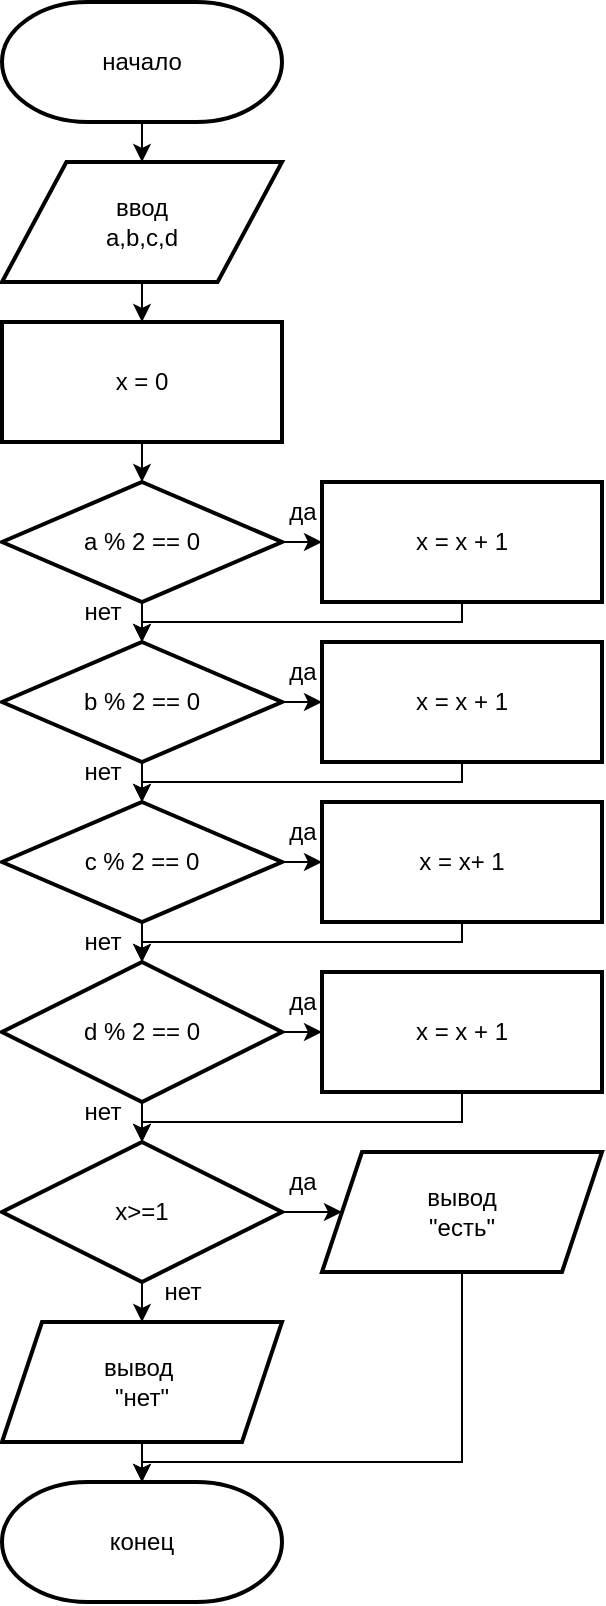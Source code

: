 <mxfile version="20.4.1" type="device"><diagram id="C5RBs43oDa-KdzZeNtuy" name="Page-1"><mxGraphModel dx="1417" dy="794" grid="1" gridSize="10" guides="1" tooltips="1" connect="1" arrows="1" fold="1" page="1" pageScale="1" pageWidth="827" pageHeight="1169" math="0" shadow="0"><root><mxCell id="WIyWlLk6GJQsqaUBKTNV-0"/><mxCell id="WIyWlLk6GJQsqaUBKTNV-1" parent="WIyWlLk6GJQsqaUBKTNV-0"/><mxCell id="fLfdAUkcyQEi1S1cZ3hn-3" value="" style="edgeStyle=orthogonalEdgeStyle;rounded=0;orthogonalLoop=1;jettySize=auto;html=1;" parent="WIyWlLk6GJQsqaUBKTNV-1" source="fLfdAUkcyQEi1S1cZ3hn-1" target="fLfdAUkcyQEi1S1cZ3hn-2" edge="1"><mxGeometry relative="1" as="geometry"/></mxCell><mxCell id="fLfdAUkcyQEi1S1cZ3hn-1" value="начало" style="strokeWidth=2;html=1;shape=mxgraph.flowchart.terminator;whiteSpace=wrap;" parent="WIyWlLk6GJQsqaUBKTNV-1" vertex="1"><mxGeometry x="140" y="40" width="140" height="60" as="geometry"/></mxCell><mxCell id="fLfdAUkcyQEi1S1cZ3hn-5" value="" style="edgeStyle=orthogonalEdgeStyle;rounded=0;orthogonalLoop=1;jettySize=auto;html=1;" parent="WIyWlLk6GJQsqaUBKTNV-1" source="fLfdAUkcyQEi1S1cZ3hn-2" target="fLfdAUkcyQEi1S1cZ3hn-4" edge="1"><mxGeometry relative="1" as="geometry"/></mxCell><mxCell id="fLfdAUkcyQEi1S1cZ3hn-2" value="ввод&lt;br&gt;a,b,c,d" style="shape=parallelogram;html=1;strokeWidth=2;perimeter=parallelogramPerimeter;whiteSpace=wrap;rounded=0;arcSize=12;size=0.23;" parent="WIyWlLk6GJQsqaUBKTNV-1" vertex="1"><mxGeometry x="140" y="120" width="140" height="60" as="geometry"/></mxCell><mxCell id="fLfdAUkcyQEi1S1cZ3hn-8" value="" style="edgeStyle=orthogonalEdgeStyle;rounded=0;orthogonalLoop=1;jettySize=auto;html=1;" parent="WIyWlLk6GJQsqaUBKTNV-1" source="fLfdAUkcyQEi1S1cZ3hn-4" target="fLfdAUkcyQEi1S1cZ3hn-7" edge="1"><mxGeometry relative="1" as="geometry"/></mxCell><mxCell id="fLfdAUkcyQEi1S1cZ3hn-4" value="х = 0" style="rounded=0;whiteSpace=wrap;html=1;absoluteArcSize=1;arcSize=14;strokeWidth=2;" parent="WIyWlLk6GJQsqaUBKTNV-1" vertex="1"><mxGeometry x="140" y="200" width="140" height="60" as="geometry"/></mxCell><mxCell id="fLfdAUkcyQEi1S1cZ3hn-10" value="" style="edgeStyle=orthogonalEdgeStyle;rounded=0;orthogonalLoop=1;jettySize=auto;html=1;" parent="WIyWlLk6GJQsqaUBKTNV-1" source="fLfdAUkcyQEi1S1cZ3hn-7" target="fLfdAUkcyQEi1S1cZ3hn-9" edge="1"><mxGeometry relative="1" as="geometry"/></mxCell><mxCell id="fLfdAUkcyQEi1S1cZ3hn-12" value="" style="edgeStyle=orthogonalEdgeStyle;rounded=0;orthogonalLoop=1;jettySize=auto;html=1;" parent="WIyWlLk6GJQsqaUBKTNV-1" source="fLfdAUkcyQEi1S1cZ3hn-7" edge="1"><mxGeometry relative="1" as="geometry"><mxPoint x="210.032" y="360.016" as="targetPoint"/></mxGeometry></mxCell><mxCell id="fLfdAUkcyQEi1S1cZ3hn-7" value="а % 2 == 0" style="strokeWidth=2;html=1;shape=mxgraph.flowchart.decision;whiteSpace=wrap;rounded=0;" parent="WIyWlLk6GJQsqaUBKTNV-1" vertex="1"><mxGeometry x="140" y="280" width="140" height="60" as="geometry"/></mxCell><mxCell id="fLfdAUkcyQEi1S1cZ3hn-15" value="" style="edgeStyle=orthogonalEdgeStyle;rounded=0;orthogonalLoop=1;jettySize=auto;html=1;" parent="WIyWlLk6GJQsqaUBKTNV-1" source="fLfdAUkcyQEi1S1cZ3hn-9" target="fLfdAUkcyQEi1S1cZ3hn-14" edge="1"><mxGeometry relative="1" as="geometry"><Array as="points"><mxPoint x="370" y="350"/><mxPoint x="210" y="350"/></Array></mxGeometry></mxCell><mxCell id="fLfdAUkcyQEi1S1cZ3hn-9" value="х = х + 1" style="rounded=0;whiteSpace=wrap;html=1;strokeWidth=2;" parent="WIyWlLk6GJQsqaUBKTNV-1" vertex="1"><mxGeometry x="300" y="280" width="140" height="60" as="geometry"/></mxCell><mxCell id="fLfdAUkcyQEi1S1cZ3hn-25" value="" style="edgeStyle=orthogonalEdgeStyle;rounded=0;orthogonalLoop=1;jettySize=auto;html=1;" parent="WIyWlLk6GJQsqaUBKTNV-1" source="fLfdAUkcyQEi1S1cZ3hn-14" target="fLfdAUkcyQEi1S1cZ3hn-24" edge="1"><mxGeometry relative="1" as="geometry"/></mxCell><mxCell id="fLfdAUkcyQEi1S1cZ3hn-28" value="" style="edgeStyle=orthogonalEdgeStyle;rounded=0;orthogonalLoop=1;jettySize=auto;html=1;" parent="WIyWlLk6GJQsqaUBKTNV-1" source="fLfdAUkcyQEi1S1cZ3hn-14" target="fLfdAUkcyQEi1S1cZ3hn-26" edge="1"><mxGeometry relative="1" as="geometry"/></mxCell><mxCell id="fLfdAUkcyQEi1S1cZ3hn-14" value="b % 2 == 0" style="rhombus;whiteSpace=wrap;html=1;rounded=0;strokeWidth=2;" parent="WIyWlLk6GJQsqaUBKTNV-1" vertex="1"><mxGeometry x="140" y="360" width="140" height="60" as="geometry"/></mxCell><mxCell id="fLfdAUkcyQEi1S1cZ3hn-27" value="" style="edgeStyle=orthogonalEdgeStyle;rounded=0;orthogonalLoop=1;jettySize=auto;html=1;" parent="WIyWlLk6GJQsqaUBKTNV-1" source="fLfdAUkcyQEi1S1cZ3hn-24" target="fLfdAUkcyQEi1S1cZ3hn-26" edge="1"><mxGeometry relative="1" as="geometry"><Array as="points"><mxPoint x="370" y="430"/><mxPoint x="210" y="430"/></Array></mxGeometry></mxCell><mxCell id="fLfdAUkcyQEi1S1cZ3hn-24" value="х = х + 1" style="rounded=0;whiteSpace=wrap;html=1;strokeWidth=2;" parent="WIyWlLk6GJQsqaUBKTNV-1" vertex="1"><mxGeometry x="300" y="360" width="140" height="60" as="geometry"/></mxCell><mxCell id="fLfdAUkcyQEi1S1cZ3hn-30" value="" style="edgeStyle=orthogonalEdgeStyle;rounded=0;orthogonalLoop=1;jettySize=auto;html=1;" parent="WIyWlLk6GJQsqaUBKTNV-1" source="fLfdAUkcyQEi1S1cZ3hn-26" target="fLfdAUkcyQEi1S1cZ3hn-29" edge="1"><mxGeometry relative="1" as="geometry"/></mxCell><mxCell id="fLfdAUkcyQEi1S1cZ3hn-33" value="" style="edgeStyle=orthogonalEdgeStyle;rounded=0;orthogonalLoop=1;jettySize=auto;html=1;" parent="WIyWlLk6GJQsqaUBKTNV-1" source="fLfdAUkcyQEi1S1cZ3hn-26" target="fLfdAUkcyQEi1S1cZ3hn-31" edge="1"><mxGeometry relative="1" as="geometry"/></mxCell><mxCell id="fLfdAUkcyQEi1S1cZ3hn-26" value="с % 2 == 0" style="rhombus;whiteSpace=wrap;html=1;rounded=0;strokeWidth=2;" parent="WIyWlLk6GJQsqaUBKTNV-1" vertex="1"><mxGeometry x="140" y="440" width="140" height="60" as="geometry"/></mxCell><mxCell id="fLfdAUkcyQEi1S1cZ3hn-32" value="" style="edgeStyle=orthogonalEdgeStyle;rounded=0;orthogonalLoop=1;jettySize=auto;html=1;" parent="WIyWlLk6GJQsqaUBKTNV-1" source="fLfdAUkcyQEi1S1cZ3hn-29" target="fLfdAUkcyQEi1S1cZ3hn-31" edge="1"><mxGeometry relative="1" as="geometry"><Array as="points"><mxPoint x="370" y="510"/><mxPoint x="210" y="510"/></Array></mxGeometry></mxCell><mxCell id="fLfdAUkcyQEi1S1cZ3hn-29" value="х = х+ 1" style="whiteSpace=wrap;html=1;rounded=0;strokeWidth=2;" parent="WIyWlLk6GJQsqaUBKTNV-1" vertex="1"><mxGeometry x="300" y="440" width="140" height="60" as="geometry"/></mxCell><mxCell id="fLfdAUkcyQEi1S1cZ3hn-36" value="" style="edgeStyle=orthogonalEdgeStyle;rounded=0;orthogonalLoop=1;jettySize=auto;html=1;" parent="WIyWlLk6GJQsqaUBKTNV-1" source="fLfdAUkcyQEi1S1cZ3hn-31" target="fLfdAUkcyQEi1S1cZ3hn-34" edge="1"><mxGeometry relative="1" as="geometry"/></mxCell><mxCell id="fLfdAUkcyQEi1S1cZ3hn-39" value="" style="edgeStyle=orthogonalEdgeStyle;rounded=0;orthogonalLoop=1;jettySize=auto;html=1;" parent="WIyWlLk6GJQsqaUBKTNV-1" source="fLfdAUkcyQEi1S1cZ3hn-31" target="fLfdAUkcyQEi1S1cZ3hn-37" edge="1"><mxGeometry relative="1" as="geometry"/></mxCell><mxCell id="fLfdAUkcyQEi1S1cZ3hn-31" value="d % 2 == 0" style="rhombus;whiteSpace=wrap;html=1;rounded=0;strokeWidth=2;" parent="WIyWlLk6GJQsqaUBKTNV-1" vertex="1"><mxGeometry x="140" y="520" width="140" height="70" as="geometry"/></mxCell><mxCell id="fLfdAUkcyQEi1S1cZ3hn-38" value="" style="edgeStyle=orthogonalEdgeStyle;rounded=0;orthogonalLoop=1;jettySize=auto;html=1;" parent="WIyWlLk6GJQsqaUBKTNV-1" source="fLfdAUkcyQEi1S1cZ3hn-34" target="fLfdAUkcyQEi1S1cZ3hn-37" edge="1"><mxGeometry relative="1" as="geometry"><Array as="points"><mxPoint x="370" y="600"/><mxPoint x="210" y="600"/></Array></mxGeometry></mxCell><mxCell id="fLfdAUkcyQEi1S1cZ3hn-34" value="х = х + 1" style="whiteSpace=wrap;html=1;rounded=0;strokeWidth=2;" parent="WIyWlLk6GJQsqaUBKTNV-1" vertex="1"><mxGeometry x="300" y="525" width="140" height="60" as="geometry"/></mxCell><mxCell id="fLfdAUkcyQEi1S1cZ3hn-41" value="" style="edgeStyle=orthogonalEdgeStyle;rounded=0;orthogonalLoop=1;jettySize=auto;html=1;" parent="WIyWlLk6GJQsqaUBKTNV-1" source="fLfdAUkcyQEi1S1cZ3hn-37" target="fLfdAUkcyQEi1S1cZ3hn-40" edge="1"><mxGeometry relative="1" as="geometry"/></mxCell><mxCell id="fLfdAUkcyQEi1S1cZ3hn-43" value="" style="edgeStyle=orthogonalEdgeStyle;rounded=0;orthogonalLoop=1;jettySize=auto;html=1;" parent="WIyWlLk6GJQsqaUBKTNV-1" source="fLfdAUkcyQEi1S1cZ3hn-37" target="fLfdAUkcyQEi1S1cZ3hn-42" edge="1"><mxGeometry relative="1" as="geometry"/></mxCell><mxCell id="fLfdAUkcyQEi1S1cZ3hn-37" value="х&amp;gt;=1" style="rhombus;whiteSpace=wrap;html=1;rounded=0;strokeWidth=2;" parent="WIyWlLk6GJQsqaUBKTNV-1" vertex="1"><mxGeometry x="140" y="610" width="140" height="70" as="geometry"/></mxCell><mxCell id="fLfdAUkcyQEi1S1cZ3hn-49" style="edgeStyle=orthogonalEdgeStyle;rounded=0;orthogonalLoop=1;jettySize=auto;html=1;" parent="WIyWlLk6GJQsqaUBKTNV-1" source="fLfdAUkcyQEi1S1cZ3hn-40" edge="1"><mxGeometry relative="1" as="geometry"><mxPoint x="210" y="780" as="targetPoint"/><Array as="points"><mxPoint x="370" y="770"/></Array></mxGeometry></mxCell><mxCell id="fLfdAUkcyQEi1S1cZ3hn-40" value="вывод&lt;br&gt;&quot;есть&quot;" style="shape=parallelogram;perimeter=parallelogramPerimeter;whiteSpace=wrap;html=1;fixedSize=1;rounded=0;strokeWidth=2;" parent="WIyWlLk6GJQsqaUBKTNV-1" vertex="1"><mxGeometry x="300" y="615" width="140" height="60" as="geometry"/></mxCell><mxCell id="fLfdAUkcyQEi1S1cZ3hn-47" value="" style="edgeStyle=orthogonalEdgeStyle;rounded=0;orthogonalLoop=1;jettySize=auto;html=1;" parent="WIyWlLk6GJQsqaUBKTNV-1" source="fLfdAUkcyQEi1S1cZ3hn-42" target="fLfdAUkcyQEi1S1cZ3hn-46" edge="1"><mxGeometry relative="1" as="geometry"/></mxCell><mxCell id="fLfdAUkcyQEi1S1cZ3hn-42" value="вывод&amp;nbsp;&lt;br&gt;&quot;нет&quot;" style="shape=parallelogram;perimeter=parallelogramPerimeter;whiteSpace=wrap;html=1;fixedSize=1;rounded=0;strokeWidth=2;" parent="WIyWlLk6GJQsqaUBKTNV-1" vertex="1"><mxGeometry x="140" y="700" width="140" height="60" as="geometry"/></mxCell><mxCell id="fLfdAUkcyQEi1S1cZ3hn-46" value="конец" style="strokeWidth=2;html=1;shape=mxgraph.flowchart.terminator;whiteSpace=wrap;rounded=0;" parent="WIyWlLk6GJQsqaUBKTNV-1" vertex="1"><mxGeometry x="140" y="780" width="140" height="60" as="geometry"/></mxCell><mxCell id="AF2XYyNriTNp8dIjwXil-0" value="да" style="text;html=1;resizable=0;autosize=1;align=center;verticalAlign=middle;points=[];fillColor=none;strokeColor=none;rounded=0;" vertex="1" parent="WIyWlLk6GJQsqaUBKTNV-1"><mxGeometry x="270" y="280" width="40" height="30" as="geometry"/></mxCell><mxCell id="AF2XYyNriTNp8dIjwXil-1" value="да" style="text;html=1;resizable=0;autosize=1;align=center;verticalAlign=middle;points=[];fillColor=none;strokeColor=none;rounded=0;" vertex="1" parent="WIyWlLk6GJQsqaUBKTNV-1"><mxGeometry x="270" y="360" width="40" height="30" as="geometry"/></mxCell><mxCell id="AF2XYyNriTNp8dIjwXil-2" value="да" style="text;html=1;resizable=0;autosize=1;align=center;verticalAlign=middle;points=[];fillColor=none;strokeColor=none;rounded=0;" vertex="1" parent="WIyWlLk6GJQsqaUBKTNV-1"><mxGeometry x="270" y="440" width="40" height="30" as="geometry"/></mxCell><mxCell id="AF2XYyNriTNp8dIjwXil-3" value="да" style="text;html=1;resizable=0;autosize=1;align=center;verticalAlign=middle;points=[];fillColor=none;strokeColor=none;rounded=0;" vertex="1" parent="WIyWlLk6GJQsqaUBKTNV-1"><mxGeometry x="270" y="525" width="40" height="30" as="geometry"/></mxCell><mxCell id="AF2XYyNriTNp8dIjwXil-4" value="да" style="text;html=1;resizable=0;autosize=1;align=center;verticalAlign=middle;points=[];fillColor=none;strokeColor=none;rounded=0;" vertex="1" parent="WIyWlLk6GJQsqaUBKTNV-1"><mxGeometry x="270" y="615" width="40" height="30" as="geometry"/></mxCell><mxCell id="AF2XYyNriTNp8dIjwXil-5" value="нет" style="text;html=1;resizable=0;autosize=1;align=center;verticalAlign=middle;points=[];fillColor=none;strokeColor=none;rounded=0;" vertex="1" parent="WIyWlLk6GJQsqaUBKTNV-1"><mxGeometry x="210" y="670" width="40" height="30" as="geometry"/></mxCell><mxCell id="AF2XYyNriTNp8dIjwXil-6" value="нет" style="text;html=1;resizable=0;autosize=1;align=center;verticalAlign=middle;points=[];fillColor=none;strokeColor=none;rounded=0;" vertex="1" parent="WIyWlLk6GJQsqaUBKTNV-1"><mxGeometry x="170" y="580" width="40" height="30" as="geometry"/></mxCell><mxCell id="AF2XYyNriTNp8dIjwXil-7" value="нет" style="text;html=1;resizable=0;autosize=1;align=center;verticalAlign=middle;points=[];fillColor=none;strokeColor=none;rounded=0;" vertex="1" parent="WIyWlLk6GJQsqaUBKTNV-1"><mxGeometry x="170" y="495" width="40" height="30" as="geometry"/></mxCell><mxCell id="AF2XYyNriTNp8dIjwXil-8" value="нет" style="text;html=1;resizable=0;autosize=1;align=center;verticalAlign=middle;points=[];fillColor=none;strokeColor=none;rounded=0;" vertex="1" parent="WIyWlLk6GJQsqaUBKTNV-1"><mxGeometry x="170" y="410" width="40" height="30" as="geometry"/></mxCell><mxCell id="AF2XYyNriTNp8dIjwXil-9" value="нет" style="text;html=1;resizable=0;autosize=1;align=center;verticalAlign=middle;points=[];fillColor=none;strokeColor=none;rounded=0;" vertex="1" parent="WIyWlLk6GJQsqaUBKTNV-1"><mxGeometry x="170" y="330" width="40" height="30" as="geometry"/></mxCell></root></mxGraphModel></diagram></mxfile>